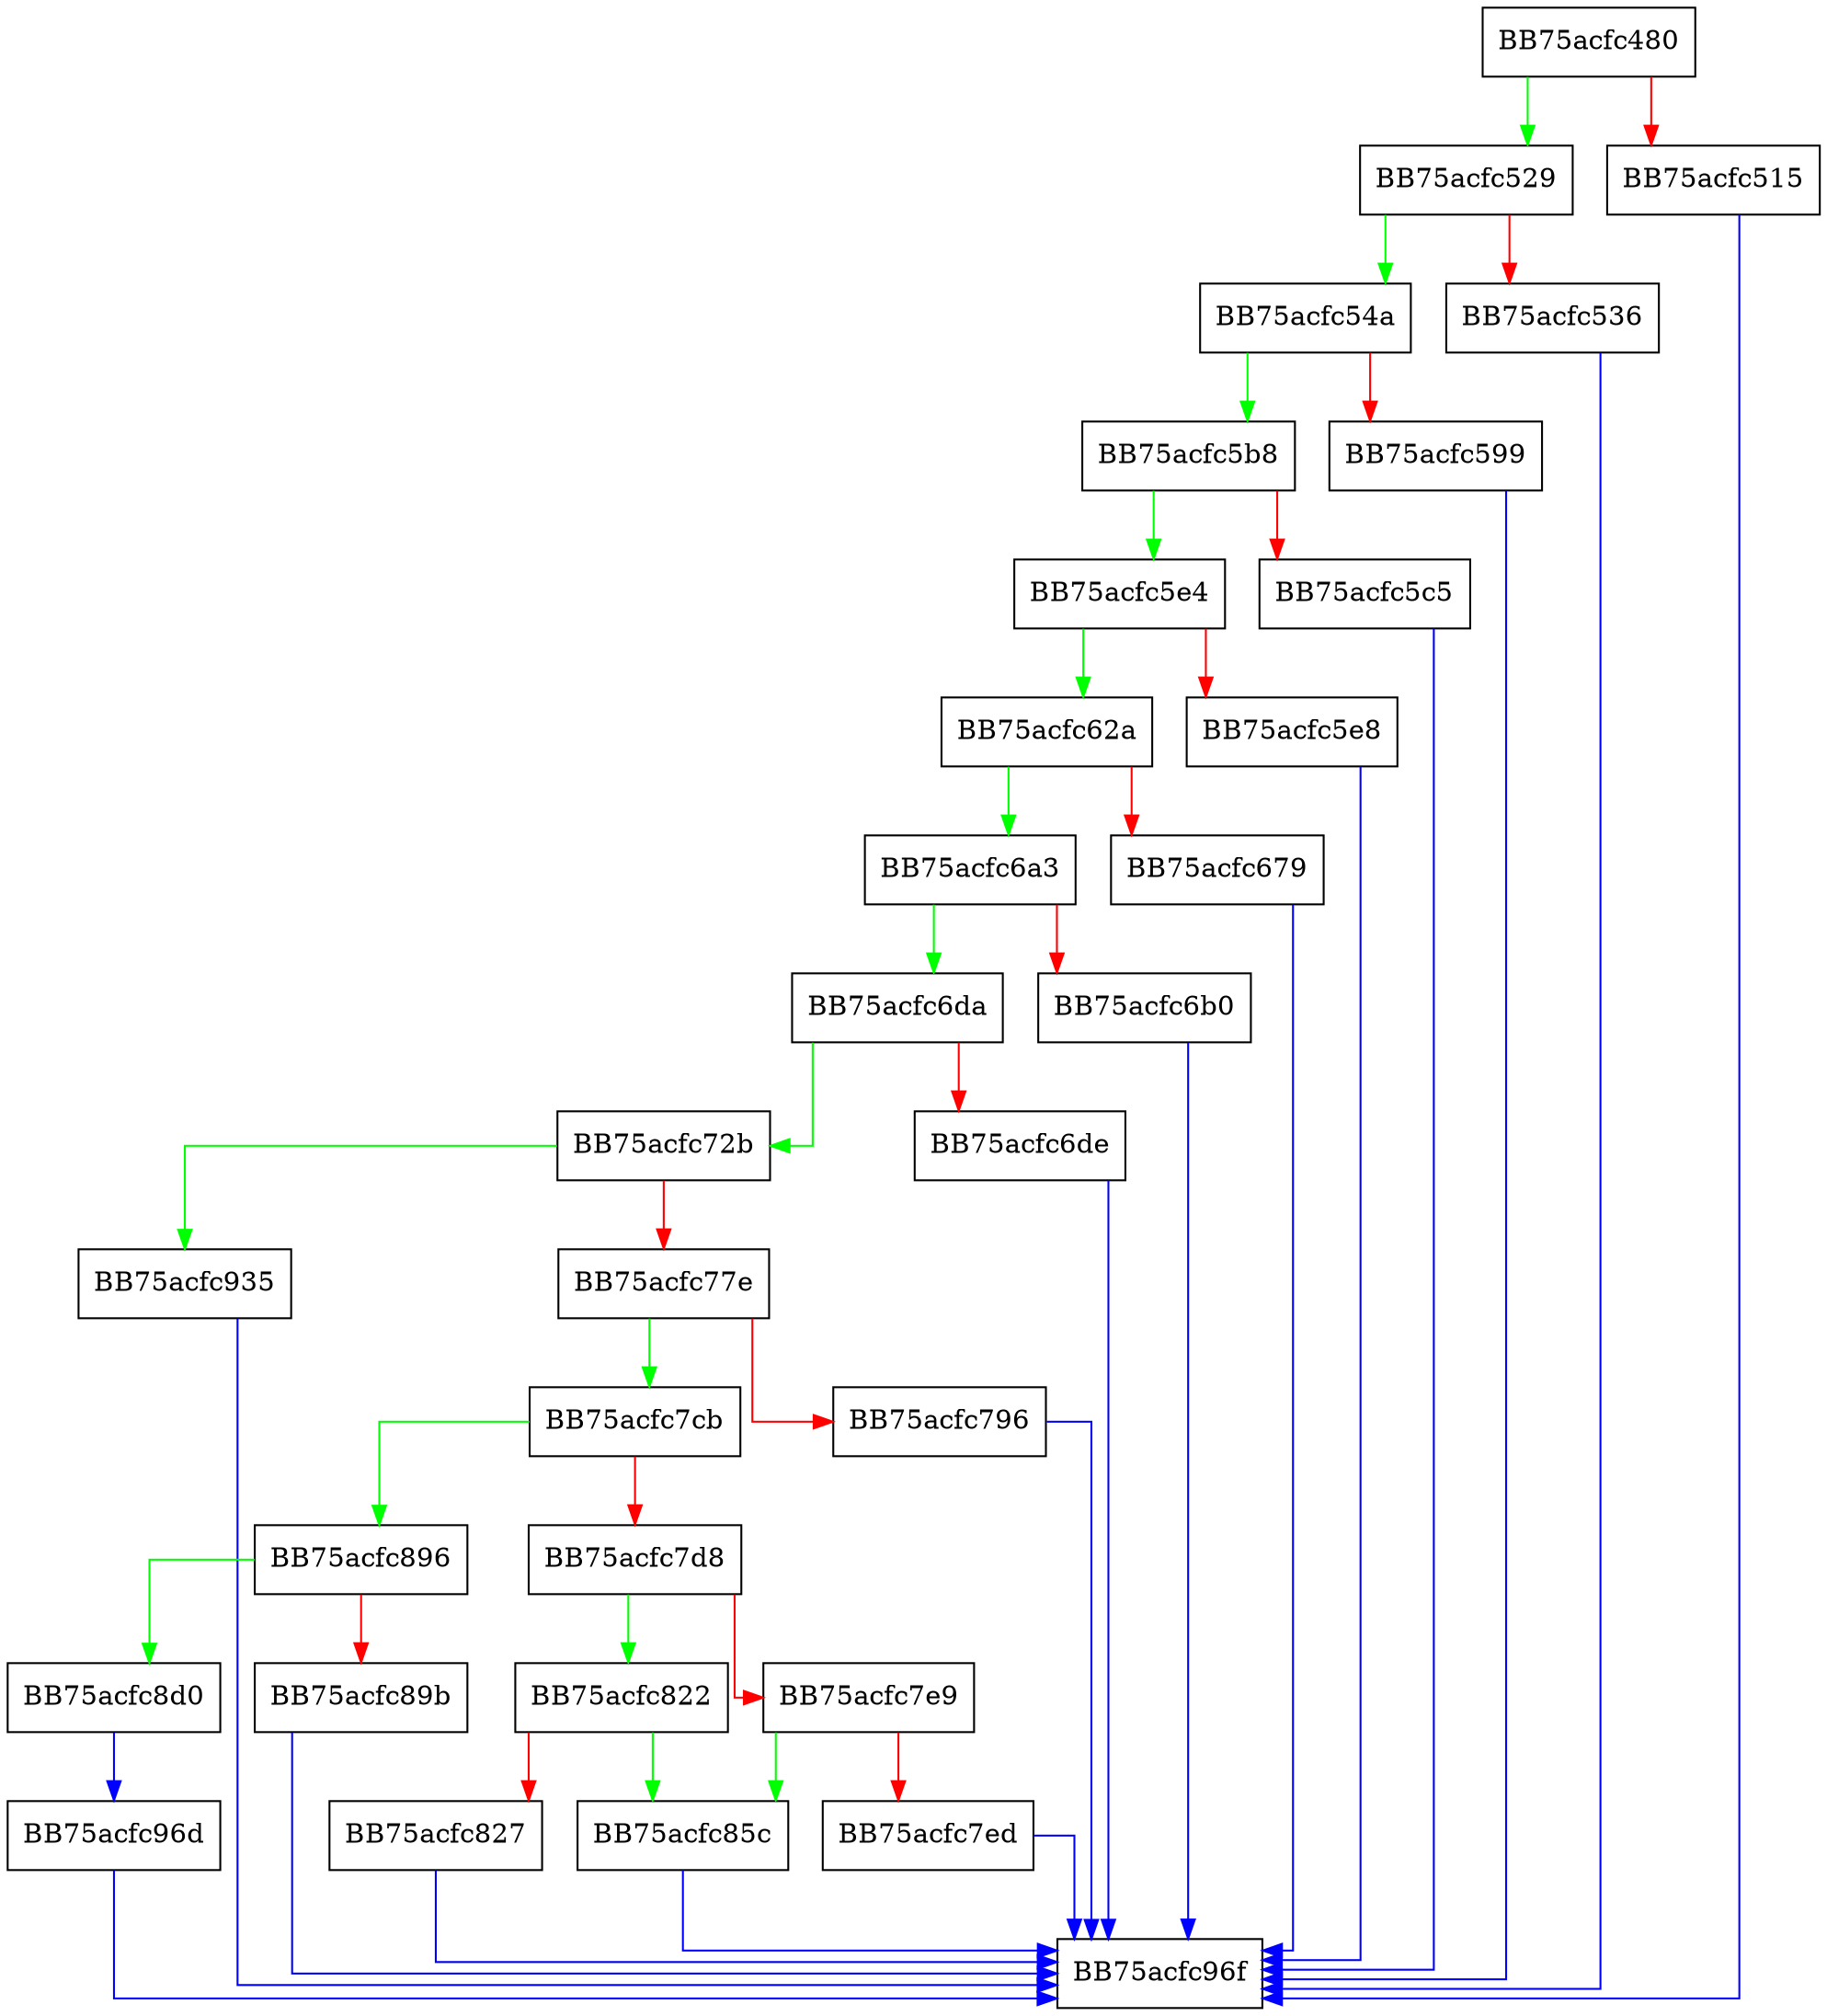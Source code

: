 digraph VirtAddrToPhysAddrHelper {
  node [shape="box"];
  graph [splines=ortho];
  BB75acfc480 -> BB75acfc529 [color="green"];
  BB75acfc480 -> BB75acfc515 [color="red"];
  BB75acfc515 -> BB75acfc96f [color="blue"];
  BB75acfc529 -> BB75acfc54a [color="green"];
  BB75acfc529 -> BB75acfc536 [color="red"];
  BB75acfc536 -> BB75acfc96f [color="blue"];
  BB75acfc54a -> BB75acfc5b8 [color="green"];
  BB75acfc54a -> BB75acfc599 [color="red"];
  BB75acfc599 -> BB75acfc96f [color="blue"];
  BB75acfc5b8 -> BB75acfc5e4 [color="green"];
  BB75acfc5b8 -> BB75acfc5c5 [color="red"];
  BB75acfc5c5 -> BB75acfc96f [color="blue"];
  BB75acfc5e4 -> BB75acfc62a [color="green"];
  BB75acfc5e4 -> BB75acfc5e8 [color="red"];
  BB75acfc5e8 -> BB75acfc96f [color="blue"];
  BB75acfc62a -> BB75acfc6a3 [color="green"];
  BB75acfc62a -> BB75acfc679 [color="red"];
  BB75acfc679 -> BB75acfc96f [color="blue"];
  BB75acfc6a3 -> BB75acfc6da [color="green"];
  BB75acfc6a3 -> BB75acfc6b0 [color="red"];
  BB75acfc6b0 -> BB75acfc96f [color="blue"];
  BB75acfc6da -> BB75acfc72b [color="green"];
  BB75acfc6da -> BB75acfc6de [color="red"];
  BB75acfc6de -> BB75acfc96f [color="blue"];
  BB75acfc72b -> BB75acfc935 [color="green"];
  BB75acfc72b -> BB75acfc77e [color="red"];
  BB75acfc77e -> BB75acfc7cb [color="green"];
  BB75acfc77e -> BB75acfc796 [color="red"];
  BB75acfc796 -> BB75acfc96f [color="blue"];
  BB75acfc7cb -> BB75acfc896 [color="green"];
  BB75acfc7cb -> BB75acfc7d8 [color="red"];
  BB75acfc7d8 -> BB75acfc822 [color="green"];
  BB75acfc7d8 -> BB75acfc7e9 [color="red"];
  BB75acfc7e9 -> BB75acfc85c [color="green"];
  BB75acfc7e9 -> BB75acfc7ed [color="red"];
  BB75acfc7ed -> BB75acfc96f [color="blue"];
  BB75acfc822 -> BB75acfc85c [color="green"];
  BB75acfc822 -> BB75acfc827 [color="red"];
  BB75acfc827 -> BB75acfc96f [color="blue"];
  BB75acfc85c -> BB75acfc96f [color="blue"];
  BB75acfc896 -> BB75acfc8d0 [color="green"];
  BB75acfc896 -> BB75acfc89b [color="red"];
  BB75acfc89b -> BB75acfc96f [color="blue"];
  BB75acfc8d0 -> BB75acfc96d [color="blue"];
  BB75acfc935 -> BB75acfc96f [color="blue"];
  BB75acfc96d -> BB75acfc96f [color="blue"];
}